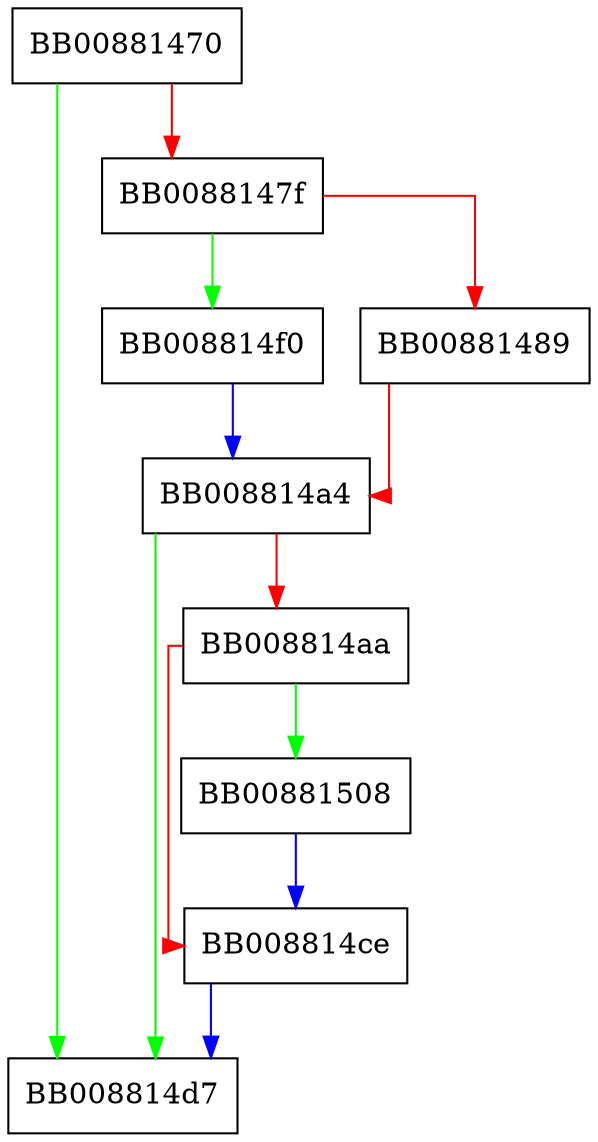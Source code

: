 digraph _IO_new_file_finish {
  node [shape="box"];
  graph [splines=ortho];
  BB00881470 -> BB008814d7 [color="green"];
  BB00881470 -> BB0088147f [color="red"];
  BB0088147f -> BB008814f0 [color="green"];
  BB0088147f -> BB00881489 [color="red"];
  BB00881489 -> BB008814a4 [color="red"];
  BB008814a4 -> BB008814d7 [color="green"];
  BB008814a4 -> BB008814aa [color="red"];
  BB008814aa -> BB00881508 [color="green"];
  BB008814aa -> BB008814ce [color="red"];
  BB008814ce -> BB008814d7 [color="blue"];
  BB008814f0 -> BB008814a4 [color="blue"];
  BB00881508 -> BB008814ce [color="blue"];
}